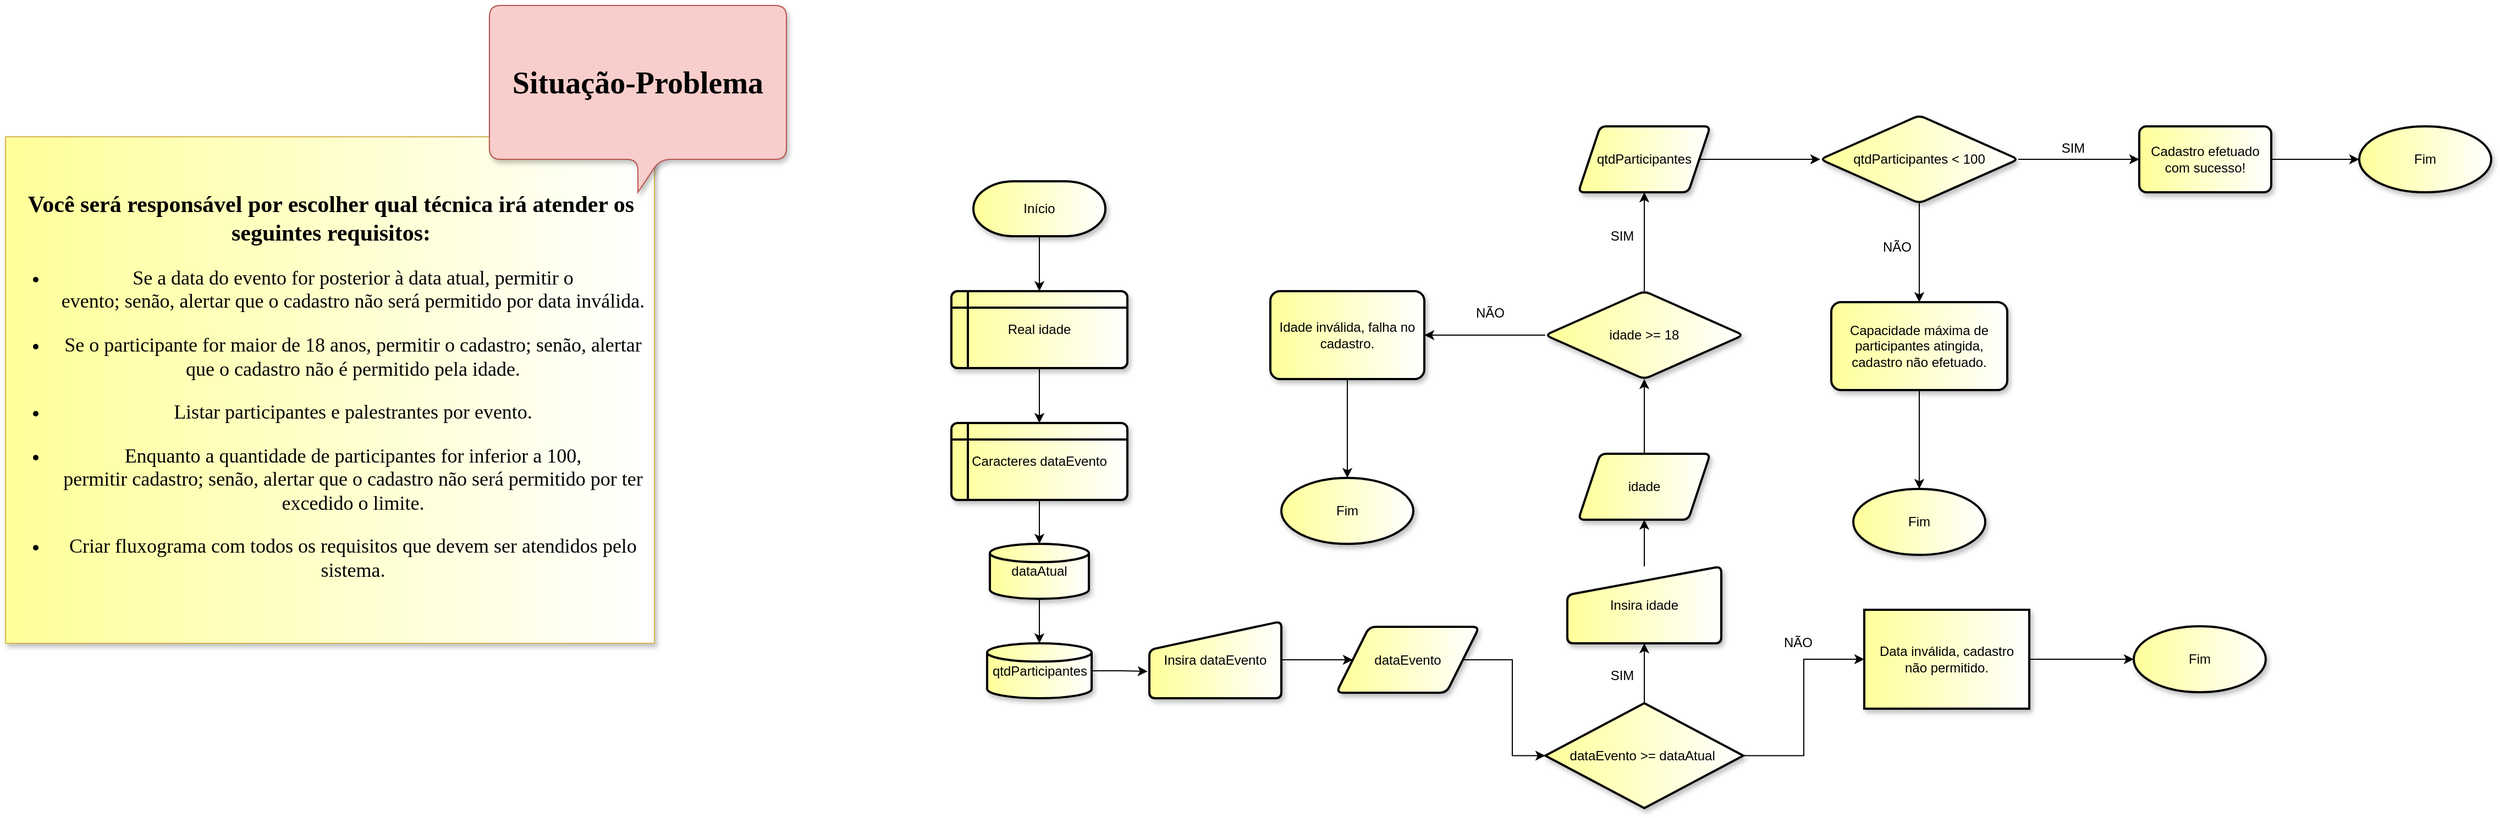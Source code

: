 <mxfile version="15.1.1" type="github">
  <diagram id="E14xrdEaeWgbvlw4fmTQ" name="Situação-Problema">
    <mxGraphModel dx="1523" dy="1983" grid="0" gridSize="10" guides="1" tooltips="1" connect="1" arrows="1" fold="1" page="0" pageScale="1" pageWidth="827" pageHeight="1169" background="#ffffff" math="0" shadow="0">
      <root>
        <mxCell id="fQxyEo8xfnAtOBqPwO7P-0" />
        <mxCell id="fQxyEo8xfnAtOBqPwO7P-1" parent="fQxyEo8xfnAtOBqPwO7P-0" />
        <mxCell id="fQxyEo8xfnAtOBqPwO7P-6" value="&lt;p style=&quot;text-align: center&quot;&gt;&lt;font size=&quot;1&quot; data-font-src=&quot;https://fonts.googleapis.com/css?family=Indie+Flower&quot; face=&quot;Indie Flower&quot;&gt;&lt;b style=&quot;font-size: 21px&quot;&gt;Você será responsável por escolher qual técnica irá atender os seguintes requisitos:&lt;/b&gt;&lt;/font&gt;&lt;/p&gt;&lt;ul style=&quot;font-size: 18px&quot;&gt;&lt;li&gt;&lt;div style=&quot;text-align: center&quot;&gt;&lt;span&gt;&lt;font data-font-src=&quot;https://fonts.googleapis.com/css?family=Montserrat&quot; style=&quot;font-size: 18px&quot; face=&quot;Montserrat&quot;&gt;Se a data do evento for posterior à data atual, permitir o&lt;/font&gt;&lt;/span&gt;&lt;/div&gt;&lt;font data-font-src=&quot;https://fonts.googleapis.com/css?family=Montserrat&quot; style=&quot;font-size: 18px&quot; face=&quot;Montserrat&quot;&gt;&lt;div style=&quot;text-align: center&quot;&gt;&lt;span&gt;evento; senão, alertar que o cadastro não será permitido por data inválida.&lt;/span&gt;&lt;/div&gt;&lt;/font&gt;&lt;/li&gt;&lt;/ul&gt;&lt;ul style=&quot;font-size: 18px&quot;&gt;&lt;li style=&quot;text-align: center&quot;&gt;&lt;font data-font-src=&quot;https://fonts.googleapis.com/css?family=Montserrat&quot; style=&quot;font-size: 18px&quot; face=&quot;Montserrat&quot;&gt;Se o participante for maior de 18 anos, permitir o cadastro; senão, alertar que o cadastro não é permitido pela idade.&lt;/font&gt;&lt;/li&gt;&lt;/ul&gt;&lt;ul style=&quot;font-size: 18px&quot;&gt;&lt;li style=&quot;text-align: center&quot;&gt;&lt;font data-font-src=&quot;https://fonts.googleapis.com/css?family=Montserrat&quot; style=&quot;font-size: 18px&quot; face=&quot;Montserrat&quot;&gt;Listar participantes e palestrantes por evento.&lt;/font&gt;&lt;/li&gt;&lt;/ul&gt;&lt;ul style=&quot;font-size: 18px&quot;&gt;&lt;li&gt;&lt;div style=&quot;text-align: center&quot;&gt;&lt;span&gt;&lt;font data-font-src=&quot;https://fonts.googleapis.com/css?family=Montserrat&quot; style=&quot;font-size: 18px&quot; face=&quot;Montserrat&quot;&gt;Enquanto a quantidade de participantes for inferior a 100,&lt;/font&gt;&lt;/span&gt;&lt;/div&gt;&lt;font data-font-src=&quot;https://fonts.googleapis.com/css?family=Montserrat&quot; style=&quot;font-size: 18px&quot; face=&quot;Montserrat&quot;&gt;&lt;div style=&quot;text-align: center&quot;&gt;&lt;span&gt;permitir cadastro; senão, alertar que o cadastro não será permitido por ter excedido o limite.&lt;/span&gt;&lt;/div&gt;&lt;/font&gt;&lt;/li&gt;&lt;/ul&gt;&lt;ul style=&quot;font-size: 18px&quot;&gt;&lt;li style=&quot;text-align: center&quot;&gt;&lt;font data-font-src=&quot;https://fonts.googleapis.com/css?family=Montserrat&quot; style=&quot;font-size: 18px&quot; face=&quot;Montserrat&quot;&gt;Criar fluxograma com todos os requisitos que devem ser atendidos pelo sistema.&lt;/font&gt;&lt;/li&gt;&lt;/ul&gt;" style="text;html=1;strokeColor=#d6b656;align=left;verticalAlign=middle;whiteSpace=wrap;rounded=0;shadow=1;gradientDirection=east;gradientColor=#FFFFFF;fillColor=#FFFF99;" parent="fQxyEo8xfnAtOBqPwO7P-1" vertex="1">
          <mxGeometry x="-690" y="-1420.5" width="590" height="461" as="geometry" />
        </mxCell>
        <mxCell id="WSDOC7p3LJNiw7YADk0W-0" value="&lt;h1&gt;&lt;font style=&quot;font-size: 28px&quot; face=&quot;Audiowide&quot; data-font-src=&quot;https://fonts.googleapis.com/css?family=Audiowide&quot;&gt;Situação-Problema&lt;/font&gt;&lt;/h1&gt;" style="shape=callout;whiteSpace=wrap;html=1;perimeter=calloutPerimeter;fillColor=#f8cecc;strokeColor=#b85450;rounded=1;shadow=1;" parent="fQxyEo8xfnAtOBqPwO7P-1" vertex="1">
          <mxGeometry x="-250" y="-1540" width="270" height="170" as="geometry" />
        </mxCell>
        <mxCell id="WSDOC7p3LJNiw7YADk0W-4" style="edgeStyle=orthogonalEdgeStyle;rounded=0;orthogonalLoop=1;jettySize=auto;html=1;entryX=0.5;entryY=0;entryDx=0;entryDy=0;" parent="fQxyEo8xfnAtOBqPwO7P-1" source="WSDOC7p3LJNiw7YADk0W-1" target="WSDOC7p3LJNiw7YADk0W-5" edge="1">
          <mxGeometry relative="1" as="geometry">
            <mxPoint x="250" y="-1260" as="targetPoint" />
          </mxGeometry>
        </mxCell>
        <mxCell id="WSDOC7p3LJNiw7YADk0W-1" value="Início" style="strokeWidth=2;html=1;shape=mxgraph.flowchart.terminator;whiteSpace=wrap;rounded=0;shadow=1;fillColor=#FFFF99;gradientColor=#FFFFFF;gradientDirection=east;" parent="fQxyEo8xfnAtOBqPwO7P-1" vertex="1">
          <mxGeometry x="190" y="-1380" width="120" height="50" as="geometry" />
        </mxCell>
        <mxCell id="WSDOC7p3LJNiw7YADk0W-19" style="edgeStyle=orthogonalEdgeStyle;rounded=0;orthogonalLoop=1;jettySize=auto;html=1;entryX=0;entryY=0.5;entryDx=0;entryDy=0;" parent="fQxyEo8xfnAtOBqPwO7P-1" source="WSDOC7p3LJNiw7YADk0W-2" target="WSDOC7p3LJNiw7YADk0W-15" edge="1">
          <mxGeometry relative="1" as="geometry" />
        </mxCell>
        <mxCell id="WSDOC7p3LJNiw7YADk0W-2" value="Insira dataEvento" style="html=1;strokeWidth=2;shape=manualInput;whiteSpace=wrap;rounded=1;size=26;arcSize=11;shadow=1;fillColor=#FFFF99;gradientColor=#FFFFFF;gradientDirection=east;" parent="fQxyEo8xfnAtOBqPwO7P-1" vertex="1">
          <mxGeometry x="350" y="-979.5" width="120" height="70" as="geometry" />
        </mxCell>
        <mxCell id="WSDOC7p3LJNiw7YADk0W-7" style="edgeStyle=orthogonalEdgeStyle;rounded=0;orthogonalLoop=1;jettySize=auto;html=1;entryX=0.5;entryY=0;entryDx=0;entryDy=0;" parent="fQxyEo8xfnAtOBqPwO7P-1" source="WSDOC7p3LJNiw7YADk0W-5" target="WSDOC7p3LJNiw7YADk0W-6" edge="1">
          <mxGeometry relative="1" as="geometry" />
        </mxCell>
        <mxCell id="WSDOC7p3LJNiw7YADk0W-5" value="&lt;p style=&quot;line-height: 120%&quot;&gt;&lt;/p&gt;&lt;div style=&quot;line-height: 120%&quot;&gt;Real idade&lt;/div&gt;&lt;p&gt;&lt;/p&gt;" style="shape=internalStorage;whiteSpace=wrap;html=1;dx=15;dy=15;rounded=1;arcSize=8;strokeWidth=2;shadow=1;fillColor=#FFFF99;gradientColor=#FFFFFF;gradientDirection=east;align=center;" parent="fQxyEo8xfnAtOBqPwO7P-1" vertex="1">
          <mxGeometry x="170" y="-1280" width="160" height="70" as="geometry" />
        </mxCell>
        <mxCell id="WSDOC7p3LJNiw7YADk0W-9" style="edgeStyle=orthogonalEdgeStyle;rounded=0;orthogonalLoop=1;jettySize=auto;html=1;" parent="fQxyEo8xfnAtOBqPwO7P-1" source="WSDOC7p3LJNiw7YADk0W-6" target="WSDOC7p3LJNiw7YADk0W-8" edge="1">
          <mxGeometry relative="1" as="geometry" />
        </mxCell>
        <mxCell id="WSDOC7p3LJNiw7YADk0W-6" value="&lt;p style=&quot;line-height: 120%&quot;&gt;&lt;/p&gt;&lt;div style=&quot;line-height: 120%&quot;&gt;Caracteres&amp;nbsp;&lt;span&gt;dataEvento&lt;/span&gt;&lt;/div&gt;&lt;p&gt;&lt;/p&gt;" style="shape=internalStorage;whiteSpace=wrap;html=1;dx=15;dy=15;rounded=1;arcSize=8;strokeWidth=2;shadow=1;fillColor=#FFFF99;gradientColor=#FFFFFF;gradientDirection=east;align=center;" parent="fQxyEo8xfnAtOBqPwO7P-1" vertex="1">
          <mxGeometry x="170" y="-1160" width="160" height="70" as="geometry" />
        </mxCell>
        <mxCell id="WSDOC7p3LJNiw7YADk0W-11" style="edgeStyle=orthogonalEdgeStyle;rounded=0;orthogonalLoop=1;jettySize=auto;html=1;" parent="fQxyEo8xfnAtOBqPwO7P-1" source="WSDOC7p3LJNiw7YADk0W-8" target="WSDOC7p3LJNiw7YADk0W-10" edge="1">
          <mxGeometry relative="1" as="geometry" />
        </mxCell>
        <mxCell id="WSDOC7p3LJNiw7YADk0W-8" value="&lt;p style=&quot;line-height: 90%&quot;&gt;dataAtual&lt;/p&gt;" style="strokeWidth=2;html=1;shape=mxgraph.flowchart.database;whiteSpace=wrap;rounded=0;shadow=1;fillColor=#FFFF99;gradientColor=#FFFFFF;gradientDirection=east;" parent="fQxyEo8xfnAtOBqPwO7P-1" vertex="1">
          <mxGeometry x="205" y="-1050" width="90" height="50" as="geometry" />
        </mxCell>
        <mxCell id="WSDOC7p3LJNiw7YADk0W-13" style="edgeStyle=orthogonalEdgeStyle;rounded=0;orthogonalLoop=1;jettySize=auto;html=1;entryX=-0.013;entryY=0.651;entryDx=0;entryDy=0;entryPerimeter=0;" parent="fQxyEo8xfnAtOBqPwO7P-1" source="WSDOC7p3LJNiw7YADk0W-10" target="WSDOC7p3LJNiw7YADk0W-2" edge="1">
          <mxGeometry relative="1" as="geometry" />
        </mxCell>
        <mxCell id="WSDOC7p3LJNiw7YADk0W-10" value="&lt;p style=&quot;line-height: 90%&quot;&gt;qtdParticipantes&lt;/p&gt;" style="strokeWidth=2;html=1;shape=mxgraph.flowchart.database;whiteSpace=wrap;rounded=0;shadow=1;fillColor=#FFFF99;gradientColor=#FFFFFF;gradientDirection=east;" parent="fQxyEo8xfnAtOBqPwO7P-1" vertex="1">
          <mxGeometry x="202.5" y="-959.5" width="95" height="50" as="geometry" />
        </mxCell>
        <mxCell id="WSDOC7p3LJNiw7YADk0W-24" value="" style="edgeStyle=orthogonalEdgeStyle;rounded=0;orthogonalLoop=1;jettySize=auto;html=1;" parent="fQxyEo8xfnAtOBqPwO7P-1" source="WSDOC7p3LJNiw7YADk0W-14" target="WSDOC7p3LJNiw7YADk0W-23" edge="1">
          <mxGeometry relative="1" as="geometry" />
        </mxCell>
        <mxCell id="WSDOC7p3LJNiw7YADk0W-38" style="edgeStyle=orthogonalEdgeStyle;rounded=0;orthogonalLoop=1;jettySize=auto;html=1;entryX=0.5;entryY=1;entryDx=0;entryDy=0;" parent="fQxyEo8xfnAtOBqPwO7P-1" source="WSDOC7p3LJNiw7YADk0W-14" target="WSDOC7p3LJNiw7YADk0W-37" edge="1">
          <mxGeometry relative="1" as="geometry" />
        </mxCell>
        <mxCell id="WSDOC7p3LJNiw7YADk0W-14" value="dataEvento &amp;gt;= dataAtual&amp;nbsp;" style="strokeWidth=2;html=1;shape=mxgraph.flowchart.decision;whiteSpace=wrap;rounded=0;shadow=1;fillColor=#FFFF99;gradientColor=#FFFFFF;gradientDirection=east;" parent="fQxyEo8xfnAtOBqPwO7P-1" vertex="1">
          <mxGeometry x="710" y="-905" width="180" height="95.5" as="geometry" />
        </mxCell>
        <mxCell id="WSDOC7p3LJNiw7YADk0W-20" style="edgeStyle=orthogonalEdgeStyle;rounded=0;orthogonalLoop=1;jettySize=auto;html=1;entryX=0;entryY=0.5;entryDx=0;entryDy=0;entryPerimeter=0;" parent="fQxyEo8xfnAtOBqPwO7P-1" source="WSDOC7p3LJNiw7YADk0W-15" target="WSDOC7p3LJNiw7YADk0W-14" edge="1">
          <mxGeometry relative="1" as="geometry" />
        </mxCell>
        <mxCell id="WSDOC7p3LJNiw7YADk0W-15" value="dataEvento" style="shape=parallelogram;html=1;strokeWidth=2;perimeter=parallelogramPerimeter;whiteSpace=wrap;rounded=1;arcSize=12;size=0.23;shadow=1;fillColor=#FFFF99;gradientColor=#FFFFFF;gradientDirection=east;" parent="fQxyEo8xfnAtOBqPwO7P-1" vertex="1">
          <mxGeometry x="520" y="-974.5" width="130" height="60" as="geometry" />
        </mxCell>
        <mxCell id="WSDOC7p3LJNiw7YADk0W-30" value="" style="edgeStyle=orthogonalEdgeStyle;rounded=0;orthogonalLoop=1;jettySize=auto;html=1;" parent="fQxyEo8xfnAtOBqPwO7P-1" source="WSDOC7p3LJNiw7YADk0W-23" target="WSDOC7p3LJNiw7YADk0W-29" edge="1">
          <mxGeometry relative="1" as="geometry" />
        </mxCell>
        <mxCell id="WSDOC7p3LJNiw7YADk0W-23" value="Data inválida, cadastro&lt;br&gt;não permitido." style="whiteSpace=wrap;html=1;rounded=0;shadow=1;strokeWidth=2;fillColor=#FFFF99;gradientColor=#FFFFFF;gradientDirection=east;" parent="fQxyEo8xfnAtOBqPwO7P-1" vertex="1">
          <mxGeometry x="1000" y="-990" width="150" height="90" as="geometry" />
        </mxCell>
        <mxCell id="WSDOC7p3LJNiw7YADk0W-25" value="NÃO" style="text;html=1;strokeColor=none;fillColor=none;align=center;verticalAlign=middle;whiteSpace=wrap;rounded=0;shadow=1;" parent="fQxyEo8xfnAtOBqPwO7P-1" vertex="1">
          <mxGeometry x="920" y="-970" width="40" height="20" as="geometry" />
        </mxCell>
        <mxCell id="WSDOC7p3LJNiw7YADk0W-28" value="SIM" style="text;html=1;strokeColor=none;fillColor=none;align=center;verticalAlign=middle;whiteSpace=wrap;rounded=0;shadow=1;" parent="fQxyEo8xfnAtOBqPwO7P-1" vertex="1">
          <mxGeometry x="760" y="-940" width="40" height="20" as="geometry" />
        </mxCell>
        <mxCell id="WSDOC7p3LJNiw7YADk0W-29" value="Fim" style="ellipse;whiteSpace=wrap;html=1;rounded=0;shadow=1;strokeWidth=2;fillColor=#FFFF99;gradientColor=#FFFFFF;gradientDirection=east;" parent="fQxyEo8xfnAtOBqPwO7P-1" vertex="1">
          <mxGeometry x="1245" y="-975" width="120" height="60" as="geometry" />
        </mxCell>
        <mxCell id="MoJu4bdm5zdiFwNMEZ7Q-1" value="" style="edgeStyle=orthogonalEdgeStyle;rounded=0;orthogonalLoop=1;jettySize=auto;html=1;" edge="1" parent="fQxyEo8xfnAtOBqPwO7P-1" source="WSDOC7p3LJNiw7YADk0W-37" target="MoJu4bdm5zdiFwNMEZ7Q-0">
          <mxGeometry relative="1" as="geometry" />
        </mxCell>
        <mxCell id="WSDOC7p3LJNiw7YADk0W-37" value="Insira idade" style="html=1;strokeWidth=2;shape=manualInput;whiteSpace=wrap;rounded=1;size=26;arcSize=11;shadow=1;fillColor=#FFFF99;gradientColor=#FFFFFF;gradientDirection=east;" parent="fQxyEo8xfnAtOBqPwO7P-1" vertex="1">
          <mxGeometry x="730" y="-1029.5" width="140" height="70" as="geometry" />
        </mxCell>
        <mxCell id="WSDOC7p3LJNiw7YADk0W-42" value="" style="edgeStyle=orthogonalEdgeStyle;rounded=0;orthogonalLoop=1;jettySize=auto;html=1;" parent="fQxyEo8xfnAtOBqPwO7P-1" source="WSDOC7p3LJNiw7YADk0W-39" target="WSDOC7p3LJNiw7YADk0W-41" edge="1">
          <mxGeometry relative="1" as="geometry" />
        </mxCell>
        <mxCell id="WSDOC7p3LJNiw7YADk0W-47" value="" style="edgeStyle=orthogonalEdgeStyle;rounded=0;orthogonalLoop=1;jettySize=auto;html=1;" parent="fQxyEo8xfnAtOBqPwO7P-1" source="WSDOC7p3LJNiw7YADk0W-39" target="WSDOC7p3LJNiw7YADk0W-46" edge="1">
          <mxGeometry relative="1" as="geometry" />
        </mxCell>
        <mxCell id="WSDOC7p3LJNiw7YADk0W-39" value="idade &amp;gt;= 18" style="rhombus;whiteSpace=wrap;html=1;rounded=1;shadow=1;strokeWidth=2;fillColor=#FFFF99;gradientColor=#FFFFFF;gradientDirection=east;arcSize=11;" parent="fQxyEo8xfnAtOBqPwO7P-1" vertex="1">
          <mxGeometry x="710" y="-1280" width="180" height="80" as="geometry" />
        </mxCell>
        <mxCell id="WSDOC7p3LJNiw7YADk0W-45" value="" style="edgeStyle=orthogonalEdgeStyle;rounded=0;orthogonalLoop=1;jettySize=auto;html=1;" parent="fQxyEo8xfnAtOBqPwO7P-1" source="WSDOC7p3LJNiw7YADk0W-41" target="WSDOC7p3LJNiw7YADk0W-44" edge="1">
          <mxGeometry relative="1" as="geometry" />
        </mxCell>
        <mxCell id="WSDOC7p3LJNiw7YADk0W-41" value="Idade inválida, falha no cadastro." style="whiteSpace=wrap;html=1;rounded=1;shadow=1;strokeWidth=2;fillColor=#FFFF99;gradientColor=#FFFFFF;gradientDirection=east;arcSize=11;" parent="fQxyEo8xfnAtOBqPwO7P-1" vertex="1">
          <mxGeometry x="460" y="-1280" width="140" height="80" as="geometry" />
        </mxCell>
        <mxCell id="WSDOC7p3LJNiw7YADk0W-43" value="NÃO" style="text;html=1;strokeColor=none;fillColor=none;align=center;verticalAlign=middle;whiteSpace=wrap;rounded=0;shadow=1;" parent="fQxyEo8xfnAtOBqPwO7P-1" vertex="1">
          <mxGeometry x="640" y="-1270" width="40" height="20" as="geometry" />
        </mxCell>
        <mxCell id="WSDOC7p3LJNiw7YADk0W-44" value="Fim" style="ellipse;whiteSpace=wrap;html=1;rounded=1;shadow=1;strokeWidth=2;fillColor=#FFFF99;gradientColor=#FFFFFF;gradientDirection=east;arcSize=11;" parent="fQxyEo8xfnAtOBqPwO7P-1" vertex="1">
          <mxGeometry x="470" y="-1110" width="120" height="60" as="geometry" />
        </mxCell>
        <mxCell id="WSDOC7p3LJNiw7YADk0W-50" value="" style="edgeStyle=orthogonalEdgeStyle;rounded=0;orthogonalLoop=1;jettySize=auto;html=1;" parent="fQxyEo8xfnAtOBqPwO7P-1" source="WSDOC7p3LJNiw7YADk0W-46" target="WSDOC7p3LJNiw7YADk0W-49" edge="1">
          <mxGeometry relative="1" as="geometry" />
        </mxCell>
        <mxCell id="WSDOC7p3LJNiw7YADk0W-46" value="qtdParticipantes" style="shape=parallelogram;perimeter=parallelogramPerimeter;whiteSpace=wrap;html=1;fixedSize=1;rounded=1;shadow=1;strokeWidth=2;fillColor=#FFFF99;gradientColor=#FFFFFF;gradientDirection=east;arcSize=11;" parent="fQxyEo8xfnAtOBqPwO7P-1" vertex="1">
          <mxGeometry x="740" y="-1430" width="120" height="60" as="geometry" />
        </mxCell>
        <mxCell id="WSDOC7p3LJNiw7YADk0W-48" value="SIM" style="text;html=1;strokeColor=none;fillColor=none;align=center;verticalAlign=middle;whiteSpace=wrap;rounded=0;shadow=1;" parent="fQxyEo8xfnAtOBqPwO7P-1" vertex="1">
          <mxGeometry x="760" y="-1340" width="40" height="20" as="geometry" />
        </mxCell>
        <mxCell id="WSDOC7p3LJNiw7YADk0W-52" value="" style="edgeStyle=orthogonalEdgeStyle;rounded=0;orthogonalLoop=1;jettySize=auto;html=1;" parent="fQxyEo8xfnAtOBqPwO7P-1" source="WSDOC7p3LJNiw7YADk0W-49" target="WSDOC7p3LJNiw7YADk0W-51" edge="1">
          <mxGeometry relative="1" as="geometry" />
        </mxCell>
        <mxCell id="WSDOC7p3LJNiw7YADk0W-57" value="" style="edgeStyle=orthogonalEdgeStyle;rounded=0;orthogonalLoop=1;jettySize=auto;html=1;" parent="fQxyEo8xfnAtOBqPwO7P-1" source="WSDOC7p3LJNiw7YADk0W-49" target="WSDOC7p3LJNiw7YADk0W-56" edge="1">
          <mxGeometry relative="1" as="geometry" />
        </mxCell>
        <mxCell id="WSDOC7p3LJNiw7YADk0W-49" value="qtdParticipantes &amp;lt; 100" style="rhombus;whiteSpace=wrap;html=1;rounded=1;shadow=1;strokeWidth=2;fillColor=#FFFF99;gradientColor=#FFFFFF;gradientDirection=east;arcSize=11;" parent="fQxyEo8xfnAtOBqPwO7P-1" vertex="1">
          <mxGeometry x="960" y="-1440" width="180" height="80" as="geometry" />
        </mxCell>
        <mxCell id="WSDOC7p3LJNiw7YADk0W-55" value="" style="edgeStyle=orthogonalEdgeStyle;rounded=0;orthogonalLoop=1;jettySize=auto;html=1;" parent="fQxyEo8xfnAtOBqPwO7P-1" source="WSDOC7p3LJNiw7YADk0W-51" target="WSDOC7p3LJNiw7YADk0W-54" edge="1">
          <mxGeometry relative="1" as="geometry" />
        </mxCell>
        <mxCell id="WSDOC7p3LJNiw7YADk0W-51" value="Capacidade máxima de participantes atingida, cadastro não efetuado." style="whiteSpace=wrap;html=1;rounded=1;shadow=1;strokeWidth=2;fillColor=#FFFF99;gradientColor=#FFFFFF;gradientDirection=east;arcSize=11;" parent="fQxyEo8xfnAtOBqPwO7P-1" vertex="1">
          <mxGeometry x="970" y="-1270" width="160" height="80" as="geometry" />
        </mxCell>
        <mxCell id="WSDOC7p3LJNiw7YADk0W-53" value="NÃO" style="text;html=1;strokeColor=none;fillColor=none;align=center;verticalAlign=middle;whiteSpace=wrap;rounded=0;shadow=1;" parent="fQxyEo8xfnAtOBqPwO7P-1" vertex="1">
          <mxGeometry x="1010" y="-1330" width="40" height="20" as="geometry" />
        </mxCell>
        <mxCell id="WSDOC7p3LJNiw7YADk0W-54" value="Fim" style="ellipse;whiteSpace=wrap;html=1;rounded=1;shadow=1;strokeWidth=2;fillColor=#FFFF99;gradientColor=#FFFFFF;gradientDirection=east;arcSize=11;" parent="fQxyEo8xfnAtOBqPwO7P-1" vertex="1">
          <mxGeometry x="990" y="-1100" width="120" height="60" as="geometry" />
        </mxCell>
        <mxCell id="WSDOC7p3LJNiw7YADk0W-60" value="" style="edgeStyle=orthogonalEdgeStyle;rounded=0;orthogonalLoop=1;jettySize=auto;html=1;" parent="fQxyEo8xfnAtOBqPwO7P-1" source="WSDOC7p3LJNiw7YADk0W-56" target="WSDOC7p3LJNiw7YADk0W-59" edge="1">
          <mxGeometry relative="1" as="geometry" />
        </mxCell>
        <mxCell id="WSDOC7p3LJNiw7YADk0W-56" value="Cadastro efetuado com sucesso!" style="whiteSpace=wrap;html=1;rounded=1;shadow=1;strokeWidth=2;fillColor=#FFFF99;gradientColor=#FFFFFF;gradientDirection=east;arcSize=11;" parent="fQxyEo8xfnAtOBqPwO7P-1" vertex="1">
          <mxGeometry x="1250" y="-1430" width="120" height="60" as="geometry" />
        </mxCell>
        <mxCell id="WSDOC7p3LJNiw7YADk0W-58" value="SIM" style="text;html=1;strokeColor=none;fillColor=none;align=center;verticalAlign=middle;whiteSpace=wrap;rounded=0;shadow=1;" parent="fQxyEo8xfnAtOBqPwO7P-1" vertex="1">
          <mxGeometry x="1170" y="-1420.5" width="40" height="20" as="geometry" />
        </mxCell>
        <mxCell id="WSDOC7p3LJNiw7YADk0W-59" value="Fim" style="ellipse;whiteSpace=wrap;html=1;rounded=1;shadow=1;strokeWidth=2;fillColor=#FFFF99;gradientColor=#FFFFFF;gradientDirection=east;arcSize=11;" parent="fQxyEo8xfnAtOBqPwO7P-1" vertex="1">
          <mxGeometry x="1450" y="-1430" width="120" height="60" as="geometry" />
        </mxCell>
        <mxCell id="MoJu4bdm5zdiFwNMEZ7Q-2" style="edgeStyle=orthogonalEdgeStyle;rounded=0;orthogonalLoop=1;jettySize=auto;html=1;entryX=0.5;entryY=1;entryDx=0;entryDy=0;" edge="1" parent="fQxyEo8xfnAtOBqPwO7P-1" source="MoJu4bdm5zdiFwNMEZ7Q-0" target="WSDOC7p3LJNiw7YADk0W-39">
          <mxGeometry relative="1" as="geometry" />
        </mxCell>
        <mxCell id="MoJu4bdm5zdiFwNMEZ7Q-0" value="idade" style="shape=parallelogram;perimeter=parallelogramPerimeter;whiteSpace=wrap;html=1;fixedSize=1;rounded=1;shadow=1;strokeWidth=2;fillColor=#FFFF99;gradientColor=#FFFFFF;gradientDirection=east;arcSize=11;" vertex="1" parent="fQxyEo8xfnAtOBqPwO7P-1">
          <mxGeometry x="740" y="-1132" width="120" height="60" as="geometry" />
        </mxCell>
      </root>
    </mxGraphModel>
  </diagram>
</mxfile>
